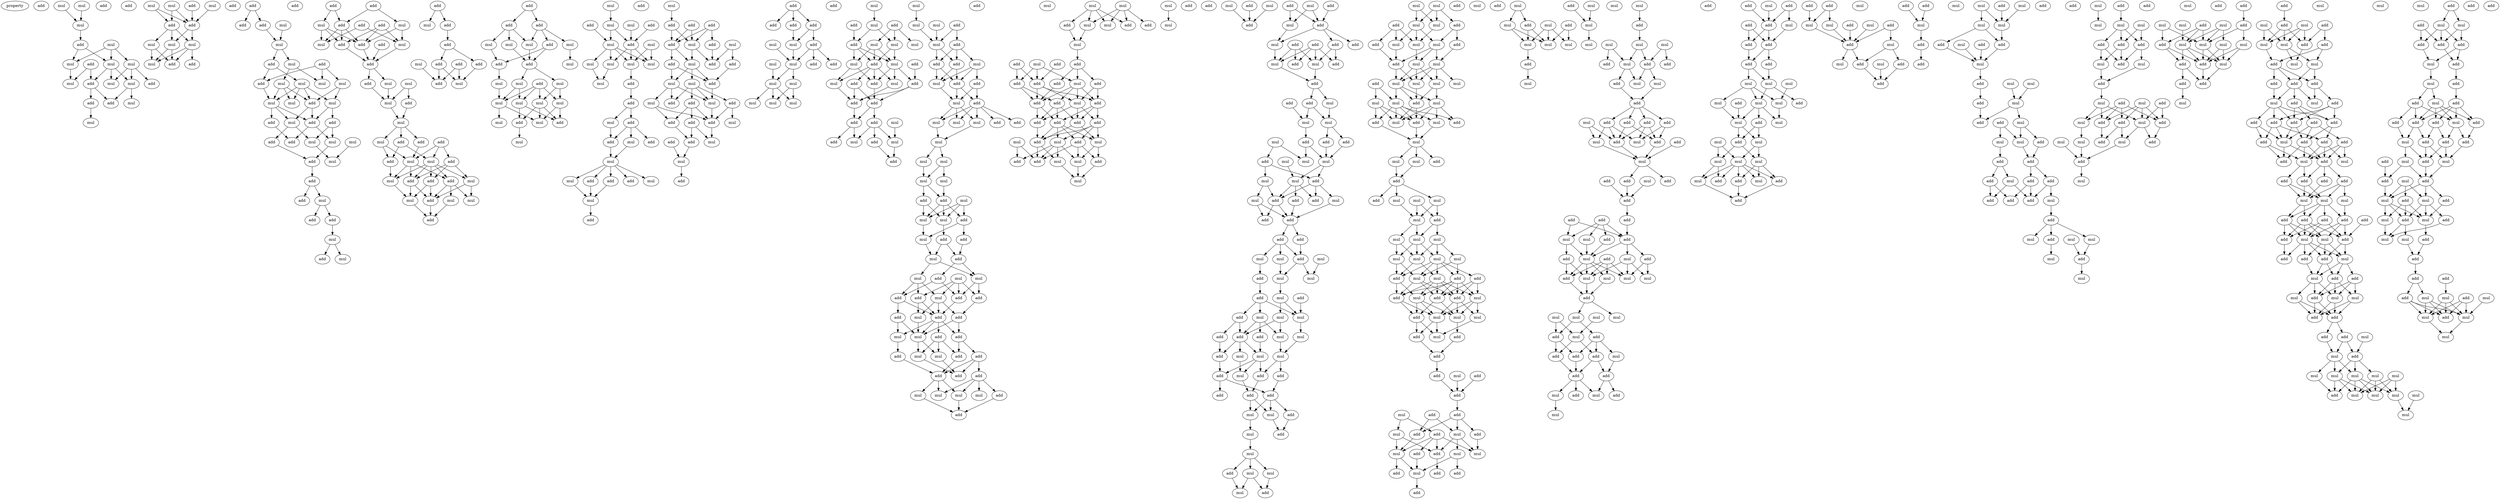 digraph {
    node [fontcolor=black]
    property [mul=2,lf=1.8]
    0 [ label = add ];
    1 [ label = mul ];
    2 [ label = add ];
    3 [ label = add ];
    4 [ label = mul ];
    5 [ label = mul ];
    6 [ label = mul ];
    7 [ label = add ];
    8 [ label = mul ];
    9 [ label = add ];
    10 [ label = mul ];
    11 [ label = mul ];
    12 [ label = mul ];
    13 [ label = mul ];
    14 [ label = add ];
    15 [ label = add ];
    16 [ label = mul ];
    17 [ label = add ];
    18 [ label = mul ];
    19 [ label = add ];
    20 [ label = mul ];
    21 [ label = add ];
    22 [ label = add ];
    23 [ label = mul ];
    24 [ label = mul ];
    25 [ label = mul ];
    26 [ label = add ];
    27 [ label = add ];
    28 [ label = mul ];
    29 [ label = mul ];
    30 [ label = mul ];
    31 [ label = mul ];
    32 [ label = add ];
    33 [ label = add ];
    34 [ label = add ];
    35 [ label = add ];
    36 [ label = add ];
    37 [ label = mul ];
    38 [ label = mul ];
    39 [ label = mul ];
    40 [ label = add ];
    41 [ label = add ];
    42 [ label = mul ];
    43 [ label = mul ];
    44 [ label = mul ];
    45 [ label = mul ];
    46 [ label = add ];
    47 [ label = mul ];
    48 [ label = mul ];
    49 [ label = mul ];
    50 [ label = add ];
    51 [ label = add ];
    52 [ label = add ];
    53 [ label = add ];
    54 [ label = mul ];
    55 [ label = add ];
    56 [ label = mul ];
    57 [ label = mul ];
    58 [ label = add ];
    59 [ label = mul ];
    60 [ label = mul ];
    61 [ label = add ];
    62 [ label = add ];
    63 [ label = add ];
    64 [ label = mul ];
    65 [ label = add ];
    66 [ label = add ];
    67 [ label = mul ];
    68 [ label = add ];
    69 [ label = mul ];
    70 [ label = add ];
    71 [ label = add ];
    72 [ label = add ];
    73 [ label = add ];
    74 [ label = mul ];
    75 [ label = mul ];
    76 [ label = add ];
    77 [ label = add ];
    78 [ label = mul ];
    79 [ label = add ];
    80 [ label = add ];
    81 [ label = add ];
    82 [ label = mul ];
    83 [ label = add ];
    84 [ label = add ];
    85 [ label = mul ];
    86 [ label = mul ];
    87 [ label = mul ];
    88 [ label = add ];
    89 [ label = mul ];
    90 [ label = add ];
    91 [ label = mul ];
    92 [ label = add ];
    93 [ label = add ];
    94 [ label = add ];
    95 [ label = mul ];
    96 [ label = add ];
    97 [ label = mul ];
    98 [ label = add ];
    99 [ label = mul ];
    100 [ label = mul ];
    101 [ label = add ];
    102 [ label = add ];
    103 [ label = mul ];
    104 [ label = add ];
    105 [ label = mul ];
    106 [ label = mul ];
    107 [ label = add ];
    108 [ label = add ];
    109 [ label = mul ];
    110 [ label = add ];
    111 [ label = add ];
    112 [ label = add ];
    113 [ label = add ];
    114 [ label = add ];
    115 [ label = mul ];
    116 [ label = add ];
    117 [ label = mul ];
    118 [ label = add ];
    119 [ label = add ];
    120 [ label = add ];
    121 [ label = add ];
    122 [ label = mul ];
    123 [ label = mul ];
    124 [ label = mul ];
    125 [ label = mul ];
    126 [ label = mul ];
    127 [ label = add ];
    128 [ label = add ];
    129 [ label = mul ];
    130 [ label = mul ];
    131 [ label = add ];
    132 [ label = mul ];
    133 [ label = mul ];
    134 [ label = mul ];
    135 [ label = mul ];
    136 [ label = mul ];
    137 [ label = mul ];
    138 [ label = mul ];
    139 [ label = add ];
    140 [ label = add ];
    141 [ label = mul ];
    142 [ label = mul ];
    143 [ label = mul ];
    144 [ label = add ];
    145 [ label = add ];
    146 [ label = mul ];
    147 [ label = mul ];
    148 [ label = add ];
    149 [ label = mul ];
    150 [ label = mul ];
    151 [ label = mul ];
    152 [ label = mul ];
    153 [ label = mul ];
    154 [ label = add ];
    155 [ label = mul ];
    156 [ label = add ];
    157 [ label = add ];
    158 [ label = mul ];
    159 [ label = mul ];
    160 [ label = add ];
    161 [ label = add ];
    162 [ label = add ];
    163 [ label = mul ];
    164 [ label = mul ];
    165 [ label = add ];
    166 [ label = add ];
    167 [ label = mul ];
    168 [ label = add ];
    169 [ label = mul ];
    170 [ label = add ];
    171 [ label = mul ];
    172 [ label = add ];
    173 [ label = add ];
    174 [ label = add ];
    175 [ label = add ];
    176 [ label = add ];
    177 [ label = mul ];
    178 [ label = mul ];
    179 [ label = add ];
    180 [ label = add ];
    181 [ label = mul ];
    182 [ label = add ];
    183 [ label = mul ];
    184 [ label = mul ];
    185 [ label = add ];
    186 [ label = add ];
    187 [ label = mul ];
    188 [ label = add ];
    189 [ label = mul ];
    190 [ label = add ];
    191 [ label = add ];
    192 [ label = add ];
    193 [ label = add ];
    194 [ label = mul ];
    195 [ label = add ];
    196 [ label = mul ];
    197 [ label = add ];
    198 [ label = mul ];
    199 [ label = add ];
    200 [ label = add ];
    201 [ label = add ];
    202 [ label = add ];
    203 [ label = add ];
    204 [ label = mul ];
    205 [ label = mul ];
    206 [ label = add ];
    207 [ label = mul ];
    208 [ label = add ];
    209 [ label = add ];
    210 [ label = mul ];
    211 [ label = mul ];
    212 [ label = mul ];
    213 [ label = mul ];
    214 [ label = mul ];
    215 [ label = add ];
    216 [ label = mul ];
    217 [ label = mul ];
    218 [ label = add ];
    219 [ label = add ];
    220 [ label = mul ];
    221 [ label = mul ];
    222 [ label = mul ];
    223 [ label = mul ];
    224 [ label = add ];
    225 [ label = mul ];
    226 [ label = mul ];
    227 [ label = add ];
    228 [ label = add ];
    229 [ label = add ];
    230 [ label = add ];
    231 [ label = add ];
    232 [ label = mul ];
    233 [ label = mul ];
    234 [ label = add ];
    235 [ label = add ];
    236 [ label = add ];
    237 [ label = mul ];
    238 [ label = add ];
    239 [ label = mul ];
    240 [ label = mul ];
    241 [ label = add ];
    242 [ label = add ];
    243 [ label = add ];
    244 [ label = mul ];
    245 [ label = mul ];
    246 [ label = add ];
    247 [ label = mul ];
    248 [ label = mul ];
    249 [ label = add ];
    250 [ label = add ];
    251 [ label = add ];
    252 [ label = mul ];
    253 [ label = mul ];
    254 [ label = add ];
    255 [ label = add ];
    256 [ label = add ];
    257 [ label = mul ];
    258 [ label = mul ];
    259 [ label = add ];
    260 [ label = mul ];
    261 [ label = mul ];
    262 [ label = add ];
    263 [ label = mul ];
    264 [ label = mul ];
    265 [ label = mul ];
    266 [ label = mul ];
    267 [ label = mul ];
    268 [ label = mul ];
    269 [ label = add ];
    270 [ label = add ];
    271 [ label = add ];
    272 [ label = mul ];
    273 [ label = mul ];
    274 [ label = add ];
    275 [ label = add ];
    276 [ label = add ];
    277 [ label = mul ];
    278 [ label = mul ];
    279 [ label = mul ];
    280 [ label = add ];
    281 [ label = mul ];
    282 [ label = mul ];
    283 [ label = mul ];
    284 [ label = add ];
    285 [ label = add ];
    286 [ label = add ];
    287 [ label = add ];
    288 [ label = add ];
    289 [ label = mul ];
    290 [ label = add ];
    291 [ label = add ];
    292 [ label = mul ];
    293 [ label = add ];
    294 [ label = mul ];
    295 [ label = add ];
    296 [ label = mul ];
    297 [ label = add ];
    298 [ label = add ];
    299 [ label = mul ];
    300 [ label = mul ];
    301 [ label = add ];
    302 [ label = add ];
    303 [ label = add ];
    304 [ label = add ];
    305 [ label = add ];
    306 [ label = mul ];
    307 [ label = mul ];
    308 [ label = mul ];
    309 [ label = mul ];
    310 [ label = add ];
    311 [ label = add ];
    312 [ label = mul ];
    313 [ label = mul ];
    314 [ label = add ];
    315 [ label = add ];
    316 [ label = add ];
    317 [ label = mul ];
    318 [ label = mul ];
    319 [ label = mul ];
    320 [ label = mul ];
    321 [ label = add ];
    322 [ label = add ];
    323 [ label = add ];
    324 [ label = add ];
    325 [ label = add ];
    326 [ label = mul ];
    327 [ label = add ];
    328 [ label = add ];
    329 [ label = mul ];
    330 [ label = add ];
    331 [ label = add ];
    332 [ label = add ];
    333 [ label = add ];
    334 [ label = add ];
    335 [ label = add ];
    336 [ label = add ];
    337 [ label = mul ];
    338 [ label = mul ];
    339 [ label = add ];
    340 [ label = mul ];
    341 [ label = add ];
    342 [ label = add ];
    343 [ label = add ];
    344 [ label = mul ];
    345 [ label = mul ];
    346 [ label = add ];
    347 [ label = mul ];
    348 [ label = mul ];
    349 [ label = mul ];
    350 [ label = add ];
    351 [ label = add ];
    352 [ label = mul ];
    353 [ label = add ];
    354 [ label = mul ];
    355 [ label = add ];
    356 [ label = mul ];
    357 [ label = add ];
    358 [ label = add ];
    359 [ label = mul ];
    360 [ label = add ];
    361 [ label = add ];
    362 [ label = add ];
    363 [ label = mul ];
    364 [ label = add ];
    365 [ label = add ];
    366 [ label = add ];
    367 [ label = mul ];
    368 [ label = mul ];
    369 [ label = add ];
    370 [ label = add ];
    371 [ label = add ];
    372 [ label = add ];
    373 [ label = mul ];
    374 [ label = mul ];
    375 [ label = mul ];
    376 [ label = add ];
    377 [ label = add ];
    378 [ label = mul ];
    379 [ label = add ];
    380 [ label = mul ];
    381 [ label = add ];
    382 [ label = mul ];
    383 [ label = mul ];
    384 [ label = mul ];
    385 [ label = add ];
    386 [ label = mul ];
    387 [ label = mul ];
    388 [ label = mul ];
    389 [ label = add ];
    390 [ label = add ];
    391 [ label = add ];
    392 [ label = add ];
    393 [ label = add ];
    394 [ label = add ];
    395 [ label = add ];
    396 [ label = add ];
    397 [ label = mul ];
    398 [ label = mul ];
    399 [ label = mul ];
    400 [ label = mul ];
    401 [ label = mul ];
    402 [ label = add ];
    403 [ label = add ];
    404 [ label = mul ];
    405 [ label = add ];
    406 [ label = mul ];
    407 [ label = mul ];
    408 [ label = add ];
    409 [ label = mul ];
    410 [ label = mul ];
    411 [ label = mul ];
    412 [ label = add ];
    413 [ label = add ];
    414 [ label = add ];
    415 [ label = mul ];
    416 [ label = add ];
    417 [ label = mul ];
    418 [ label = mul ];
    419 [ label = mul ];
    420 [ label = add ];
    421 [ label = add ];
    422 [ label = add ];
    423 [ label = add ];
    424 [ label = add ];
    425 [ label = add ];
    426 [ label = add ];
    427 [ label = mul ];
    428 [ label = mul ];
    429 [ label = mul ];
    430 [ label = add ];
    431 [ label = mul ];
    432 [ label = add ];
    433 [ label = mul ];
    434 [ label = mul ];
    435 [ label = add ];
    436 [ label = mul ];
    437 [ label = mul ];
    438 [ label = mul ];
    439 [ label = add ];
    440 [ label = add ];
    441 [ label = mul ];
    442 [ label = mul ];
    443 [ label = add ];
    444 [ label = mul ];
    445 [ label = mul ];
    446 [ label = mul ];
    447 [ label = add ];
    448 [ label = add ];
    449 [ label = mul ];
    450 [ label = mul ];
    451 [ label = mul ];
    452 [ label = add ];
    453 [ label = mul ];
    454 [ label = mul ];
    455 [ label = mul ];
    456 [ label = mul ];
    457 [ label = add ];
    458 [ label = mul ];
    459 [ label = mul ];
    460 [ label = add ];
    461 [ label = add ];
    462 [ label = mul ];
    463 [ label = add ];
    464 [ label = mul ];
    465 [ label = mul ];
    466 [ label = add ];
    467 [ label = mul ];
    468 [ label = add ];
    469 [ label = mul ];
    470 [ label = add ];
    471 [ label = mul ];
    472 [ label = add ];
    473 [ label = mul ];
    474 [ label = mul ];
    475 [ label = mul ];
    476 [ label = mul ];
    477 [ label = add ];
    478 [ label = mul ];
    479 [ label = mul ];
    480 [ label = mul ];
    481 [ label = mul ];
    482 [ label = mul ];
    483 [ label = mul ];
    484 [ label = mul ];
    485 [ label = add ];
    486 [ label = add ];
    487 [ label = add ];
    488 [ label = mul ];
    489 [ label = mul ];
    490 [ label = add ];
    491 [ label = mul ];
    492 [ label = add ];
    493 [ label = mul ];
    494 [ label = add ];
    495 [ label = add ];
    496 [ label = mul ];
    497 [ label = mul ];
    498 [ label = mul ];
    499 [ label = add ];
    500 [ label = add ];
    501 [ label = mul ];
    502 [ label = add ];
    503 [ label = add ];
    504 [ label = mul ];
    505 [ label = add ];
    506 [ label = add ];
    507 [ label = add ];
    508 [ label = add ];
    509 [ label = add ];
    510 [ label = mul ];
    511 [ label = add ];
    512 [ label = add ];
    513 [ label = mul ];
    514 [ label = mul ];
    515 [ label = add ];
    516 [ label = add ];
    517 [ label = add ];
    518 [ label = mul ];
    519 [ label = mul ];
    520 [ label = mul ];
    521 [ label = add ];
    522 [ label = mul ];
    523 [ label = add ];
    524 [ label = add ];
    525 [ label = add ];
    526 [ label = mul ];
    527 [ label = add ];
    528 [ label = mul ];
    529 [ label = add ];
    530 [ label = mul ];
    531 [ label = mul ];
    532 [ label = mul ];
    533 [ label = mul ];
    534 [ label = add ];
    535 [ label = add ];
    536 [ label = mul ];
    537 [ label = mul ];
    538 [ label = mul ];
    539 [ label = mul ];
    540 [ label = mul ];
    541 [ label = add ];
    542 [ label = mul ];
    543 [ label = mul ];
    544 [ label = mul ];
    545 [ label = mul ];
    546 [ label = add ];
    547 [ label = add ];
    548 [ label = add ];
    549 [ label = mul ];
    550 [ label = add ];
    551 [ label = mul ];
    552 [ label = add ];
    553 [ label = mul ];
    554 [ label = add ];
    555 [ label = mul ];
    556 [ label = add ];
    557 [ label = add ];
    558 [ label = add ];
    559 [ label = add ];
    560 [ label = add ];
    561 [ label = mul ];
    562 [ label = add ];
    563 [ label = mul ];
    564 [ label = add ];
    565 [ label = mul ];
    566 [ label = add ];
    567 [ label = add ];
    568 [ label = mul ];
    569 [ label = add ];
    570 [ label = add ];
    571 [ label = add ];
    572 [ label = add ];
    573 [ label = add ];
    574 [ label = mul ];
    575 [ label = mul ];
    576 [ label = add ];
    577 [ label = add ];
    578 [ label = add ];
    579 [ label = mul ];
    580 [ label = add ];
    581 [ label = mul ];
    582 [ label = add ];
    583 [ label = mul ];
    584 [ label = add ];
    585 [ label = mul ];
    586 [ label = mul ];
    587 [ label = mul ];
    588 [ label = add ];
    589 [ label = mul ];
    590 [ label = mul ];
    591 [ label = mul ];
    592 [ label = mul ];
    593 [ label = mul ];
    594 [ label = add ];
    595 [ label = add ];
    596 [ label = add ];
    597 [ label = mul ];
    598 [ label = add ];
    599 [ label = add ];
    600 [ label = add ];
    601 [ label = add ];
    602 [ label = mul ];
    603 [ label = add ];
    604 [ label = mul ];
    605 [ label = add ];
    606 [ label = mul ];
    607 [ label = mul ];
    608 [ label = add ];
    609 [ label = add ];
    610 [ label = add ];
    611 [ label = mul ];
    612 [ label = add ];
    613 [ label = add ];
    614 [ label = add ];
    615 [ label = add ];
    616 [ label = add ];
    617 [ label = mul ];
    618 [ label = mul ];
    619 [ label = mul ];
    620 [ label = add ];
    621 [ label = add ];
    622 [ label = mul ];
    623 [ label = mul ];
    624 [ label = mul ];
    625 [ label = add ];
    626 [ label = mul ];
    627 [ label = mul ];
    628 [ label = add ];
    629 [ label = mul ];
    630 [ label = mul ];
    631 [ label = mul ];
    632 [ label = mul ];
    633 [ label = mul ];
    634 [ label = add ];
    635 [ label = mul ];
    636 [ label = add ];
    637 [ label = add ];
    638 [ label = mul ];
    639 [ label = add ];
    640 [ label = add ];
    641 [ label = add ];
    642 [ label = add ];
    643 [ label = add ];
    644 [ label = mul ];
    645 [ label = mul ];
    646 [ label = mul ];
    647 [ label = add ];
    648 [ label = mul ];
    649 [ label = mul ];
    650 [ label = mul ];
    651 [ label = add ];
    652 [ label = mul ];
    653 [ label = add ];
    654 [ label = add ];
    655 [ label = add ];
    656 [ label = add ];
    657 [ label = mul ];
    658 [ label = mul ];
    659 [ label = add ];
    660 [ label = mul ];
    661 [ label = mul ];
    662 [ label = add ];
    663 [ label = add ];
    664 [ label = mul ];
    665 [ label = mul ];
    666 [ label = add ];
    667 [ label = mul ];
    668 [ label = add ];
    669 [ label = add ];
    670 [ label = add ];
    671 [ label = mul ];
    672 [ label = add ];
    673 [ label = mul ];
    674 [ label = mul ];
    675 [ label = add ];
    676 [ label = mul ];
    677 [ label = add ];
    678 [ label = add ];
    679 [ label = mul ];
    680 [ label = add ];
    681 [ label = mul ];
    682 [ label = mul ];
    683 [ label = add ];
    684 [ label = add ];
    685 [ label = add ];
    686 [ label = add ];
    687 [ label = mul ];
    688 [ label = add ];
    689 [ label = add ];
    690 [ label = add ];
    691 [ label = mul ];
    692 [ label = add ];
    693 [ label = add ];
    694 [ label = add ];
    695 [ label = mul ];
    696 [ label = add ];
    697 [ label = mul ];
    698 [ label = mul ];
    699 [ label = add ];
    700 [ label = mul ];
    701 [ label = mul ];
    702 [ label = mul ];
    703 [ label = add ];
    704 [ label = mul ];
    705 [ label = mul ];
    706 [ label = mul ];
    707 [ label = add ];
    708 [ label = add ];
    709 [ label = add ];
    710 [ label = mul ];
    711 [ label = mul ];
    712 [ label = add ];
    713 [ label = add ];
    714 [ label = mul ];
    715 [ label = mul ];
    716 [ label = add ];
    717 [ label = add ];
    718 [ label = add ];
    719 [ label = add ];
    720 [ label = add ];
    721 [ label = mul ];
    722 [ label = mul ];
    723 [ label = mul ];
    724 [ label = add ];
    725 [ label = mul ];
    726 [ label = mul ];
    727 [ label = add ];
    728 [ label = add ];
    729 [ label = add ];
    730 [ label = mul ];
    731 [ label = add ];
    732 [ label = mul ];
    733 [ label = add ];
    734 [ label = mul ];
    735 [ label = add ];
    736 [ label = mul ];
    737 [ label = add ];
    738 [ label = mul ];
    739 [ label = mul ];
    740 [ label = mul ];
    741 [ label = add ];
    742 [ label = mul ];
    743 [ label = mul ];
    744 [ label = add ];
    745 [ label = add ];
    746 [ label = mul ];
    747 [ label = add ];
    748 [ label = add ];
    749 [ label = mul ];
    750 [ label = add ];
    751 [ label = mul ];
    752 [ label = add ];
    753 [ label = add ];
    754 [ label = mul ];
    755 [ label = mul ];
    756 [ label = mul ];
    757 [ label = add ];
    758 [ label = add ];
    759 [ label = mul ];
    760 [ label = mul ];
    761 [ label = mul ];
    762 [ label = add ];
    763 [ label = add ];
    764 [ label = add ];
    765 [ label = add ];
    766 [ label = add ];
    767 [ label = add ];
    768 [ label = mul ];
    769 [ label = mul ];
    770 [ label = add ];
    771 [ label = add ];
    772 [ label = add ];
    773 [ label = add ];
    774 [ label = add ];
    775 [ label = add ];
    776 [ label = add ];
    777 [ label = add ];
    778 [ label = add ];
    779 [ label = mul ];
    780 [ label = mul ];
    781 [ label = add ];
    782 [ label = mul ];
    783 [ label = add ];
    784 [ label = add ];
    785 [ label = add ];
    786 [ label = add ];
    787 [ label = add ];
    788 [ label = mul ];
    789 [ label = mul ];
    790 [ label = mul ];
    791 [ label = add ];
    792 [ label = add ];
    793 [ label = add ];
    794 [ label = add ];
    795 [ label = add ];
    796 [ label = mul ];
    797 [ label = add ];
    798 [ label = add ];
    799 [ label = mul ];
    800 [ label = add ];
    801 [ label = mul ];
    802 [ label = add ];
    803 [ label = add ];
    804 [ label = mul ];
    805 [ label = add ];
    806 [ label = add ];
    807 [ label = add ];
    808 [ label = mul ];
    809 [ label = mul ];
    810 [ label = mul ];
    811 [ label = add ];
    812 [ label = add ];
    813 [ label = mul ];
    814 [ label = mul ];
    815 [ label = mul ];
    816 [ label = add ];
    817 [ label = add ];
    818 [ label = mul ];
    819 [ label = add ];
    820 [ label = mul ];
    821 [ label = mul ];
    822 [ label = mul ];
    823 [ label = mul ];
    824 [ label = mul ];
    825 [ label = mul ];
    826 [ label = mul ];
    827 [ label = add ];
    828 [ label = mul ];
    829 [ label = mul ];
    830 [ label = mul ];
    831 [ label = add ];
    832 [ label = add ];
    833 [ label = mul ];
    834 [ label = mul ];
    835 [ label = add ];
    836 [ label = add ];
    837 [ label = add ];
    838 [ label = mul ];
    839 [ label = add ];
    840 [ label = add ];
    841 [ label = mul ];
    842 [ label = add ];
    843 [ label = add ];
    844 [ label = mul ];
    845 [ label = add ];
    846 [ label = add ];
    847 [ label = add ];
    848 [ label = add ];
    849 [ label = mul ];
    850 [ label = add ];
    851 [ label = mul ];
    852 [ label = add ];
    853 [ label = add ];
    854 [ label = add ];
    855 [ label = mul ];
    856 [ label = add ];
    857 [ label = mul ];
    858 [ label = add ];
    859 [ label = add ];
    860 [ label = mul ];
    861 [ label = mul ];
    862 [ label = add ];
    863 [ label = mul ];
    864 [ label = add ];
    865 [ label = add ];
    866 [ label = mul ];
    867 [ label = add ];
    868 [ label = mul ];
    869 [ label = mul ];
    870 [ label = add ];
    871 [ label = add ];
    872 [ label = mul ];
    873 [ label = add ];
    874 [ label = add ];
    875 [ label = add ];
    876 [ label = add ];
    877 [ label = mul ];
    878 [ label = mul ];
    879 [ label = add ];
    880 [ label = mul ];
    881 [ label = add ];
    882 [ label = mul ];
    883 [ label = mul ];
    884 [ label = add ];
    885 [ label = mul ];
    1 -> 5 [ name = 0 ];
    4 -> 5 [ name = 1 ];
    5 -> 7 [ name = 2 ];
    6 -> 8 [ name = 3 ];
    6 -> 10 [ name = 4 ];
    6 -> 11 [ name = 5 ];
    7 -> 8 [ name = 6 ];
    7 -> 11 [ name = 7 ];
    8 -> 12 [ name = 8 ];
    9 -> 12 [ name = 9 ];
    9 -> 15 [ name = 10 ];
    10 -> 13 [ name = 11 ];
    10 -> 14 [ name = 12 ];
    10 -> 16 [ name = 13 ];
    11 -> 13 [ name = 14 ];
    11 -> 15 [ name = 15 ];
    11 -> 16 [ name = 16 ];
    13 -> 17 [ name = 17 ];
    13 -> 18 [ name = 18 ];
    15 -> 17 [ name = 19 ];
    15 -> 19 [ name = 20 ];
    19 -> 20 [ name = 21 ];
    21 -> 26 [ name = 22 ];
    23 -> 26 [ name = 23 ];
    23 -> 27 [ name = 24 ];
    24 -> 26 [ name = 25 ];
    24 -> 27 [ name = 26 ];
    25 -> 26 [ name = 27 ];
    26 -> 28 [ name = 28 ];
    26 -> 30 [ name = 29 ];
    27 -> 28 [ name = 30 ];
    27 -> 29 [ name = 31 ];
    27 -> 30 [ name = 32 ];
    28 -> 31 [ name = 33 ];
    28 -> 32 [ name = 34 ];
    29 -> 31 [ name = 35 ];
    29 -> 32 [ name = 36 ];
    30 -> 31 [ name = 37 ];
    30 -> 32 [ name = 38 ];
    30 -> 33 [ name = 39 ];
    34 -> 35 [ name = 40 ];
    34 -> 36 [ name = 41 ];
    36 -> 38 [ name = 42 ];
    37 -> 38 [ name = 43 ];
    38 -> 39 [ name = 44 ];
    38 -> 40 [ name = 45 ];
    39 -> 43 [ name = 46 ];
    39 -> 44 [ name = 47 ];
    40 -> 45 [ name = 48 ];
    40 -> 46 [ name = 49 ];
    41 -> 42 [ name = 50 ];
    41 -> 43 [ name = 51 ];
    41 -> 46 [ name = 52 ];
    42 -> 47 [ name = 53 ];
    42 -> 50 [ name = 54 ];
    44 -> 48 [ name = 55 ];
    44 -> 49 [ name = 56 ];
    44 -> 50 [ name = 57 ];
    45 -> 47 [ name = 58 ];
    45 -> 48 [ name = 59 ];
    45 -> 49 [ name = 60 ];
    45 -> 50 [ name = 61 ];
    46 -> 48 [ name = 62 ];
    47 -> 52 [ name = 63 ];
    47 -> 53 [ name = 64 ];
    48 -> 51 [ name = 65 ];
    48 -> 52 [ name = 66 ];
    48 -> 54 [ name = 67 ];
    50 -> 52 [ name = 68 ];
    50 -> 54 [ name = 69 ];
    51 -> 58 [ name = 70 ];
    52 -> 56 [ name = 71 ];
    52 -> 58 [ name = 72 ];
    53 -> 56 [ name = 73 ];
    53 -> 57 [ name = 74 ];
    54 -> 55 [ name = 75 ];
    54 -> 57 [ name = 76 ];
    55 -> 61 [ name = 77 ];
    56 -> 61 [ name = 78 ];
    57 -> 60 [ name = 79 ];
    59 -> 60 [ name = 80 ];
    61 -> 62 [ name = 81 ];
    62 -> 63 [ name = 82 ];
    62 -> 64 [ name = 83 ];
    64 -> 65 [ name = 84 ];
    64 -> 66 [ name = 85 ];
    66 -> 67 [ name = 86 ];
    67 -> 68 [ name = 87 ];
    67 -> 69 [ name = 88 ];
    71 -> 73 [ name = 89 ];
    71 -> 75 [ name = 90 ];
    72 -> 73 [ name = 91 ];
    72 -> 74 [ name = 92 ];
    73 -> 78 [ name = 93 ];
    73 -> 79 [ name = 94 ];
    73 -> 81 [ name = 95 ];
    74 -> 78 [ name = 96 ];
    74 -> 79 [ name = 97 ];
    74 -> 81 [ name = 98 ];
    75 -> 79 [ name = 99 ];
    75 -> 82 [ name = 100 ];
    76 -> 79 [ name = 101 ];
    76 -> 81 [ name = 102 ];
    76 -> 82 [ name = 103 ];
    77 -> 78 [ name = 104 ];
    77 -> 82 [ name = 105 ];
    79 -> 83 [ name = 106 ];
    80 -> 83 [ name = 107 ];
    81 -> 83 [ name = 108 ];
    82 -> 83 [ name = 109 ];
    83 -> 84 [ name = 110 ];
    83 -> 85 [ name = 111 ];
    84 -> 87 [ name = 112 ];
    85 -> 87 [ name = 113 ];
    86 -> 87 [ name = 114 ];
    86 -> 88 [ name = 115 ];
    87 -> 89 [ name = 116 ];
    88 -> 89 [ name = 117 ];
    89 -> 90 [ name = 118 ];
    89 -> 91 [ name = 119 ];
    89 -> 92 [ name = 120 ];
    90 -> 95 [ name = 121 ];
    91 -> 95 [ name = 122 ];
    91 -> 96 [ name = 123 ];
    92 -> 96 [ name = 124 ];
    92 -> 97 [ name = 125 ];
    93 -> 94 [ name = 126 ];
    93 -> 95 [ name = 127 ];
    93 -> 97 [ name = 128 ];
    94 -> 98 [ name = 129 ];
    94 -> 100 [ name = 130 ];
    94 -> 102 [ name = 131 ];
    95 -> 98 [ name = 132 ];
    95 -> 99 [ name = 133 ];
    95 -> 101 [ name = 134 ];
    96 -> 99 [ name = 135 ];
    97 -> 98 [ name = 136 ];
    97 -> 99 [ name = 137 ];
    97 -> 100 [ name = 138 ];
    97 -> 101 [ name = 139 ];
    97 -> 102 [ name = 140 ];
    98 -> 104 [ name = 141 ];
    98 -> 106 [ name = 142 ];
    99 -> 106 [ name = 143 ];
    100 -> 103 [ name = 144 ];
    100 -> 104 [ name = 145 ];
    101 -> 103 [ name = 146 ];
    101 -> 104 [ name = 147 ];
    101 -> 105 [ name = 148 ];
    102 -> 104 [ name = 149 ];
    102 -> 106 [ name = 150 ];
    104 -> 107 [ name = 151 ];
    105 -> 107 [ name = 152 ];
    106 -> 107 [ name = 153 ];
    108 -> 109 [ name = 154 ];
    108 -> 110 [ name = 155 ];
    110 -> 111 [ name = 156 ];
    111 -> 112 [ name = 157 ];
    111 -> 113 [ name = 158 ];
    112 -> 116 [ name = 159 ];
    112 -> 117 [ name = 160 ];
    113 -> 117 [ name = 161 ];
    114 -> 116 [ name = 162 ];
    114 -> 117 [ name = 163 ];
    115 -> 116 [ name = 164 ];
    118 -> 119 [ name = 165 ];
    118 -> 120 [ name = 166 ];
    119 -> 122 [ name = 167 ];
    119 -> 123 [ name = 168 ];
    119 -> 124 [ name = 169 ];
    120 -> 121 [ name = 170 ];
    120 -> 124 [ name = 171 ];
    120 -> 125 [ name = 172 ];
    121 -> 127 [ name = 173 ];
    121 -> 128 [ name = 174 ];
    122 -> 128 [ name = 175 ];
    123 -> 127 [ name = 176 ];
    124 -> 128 [ name = 177 ];
    125 -> 126 [ name = 178 ];
    127 -> 130 [ name = 179 ];
    128 -> 129 [ name = 180 ];
    128 -> 132 [ name = 181 ];
    129 -> 133 [ name = 182 ];
    129 -> 134 [ name = 183 ];
    130 -> 135 [ name = 184 ];
    131 -> 133 [ name = 185 ];
    131 -> 134 [ name = 186 ];
    131 -> 135 [ name = 187 ];
    131 -> 136 [ name = 188 ];
    132 -> 135 [ name = 189 ];
    132 -> 136 [ name = 190 ];
    133 -> 137 [ name = 191 ];
    133 -> 139 [ name = 192 ];
    134 -> 137 [ name = 193 ];
    134 -> 139 [ name = 194 ];
    134 -> 140 [ name = 195 ];
    135 -> 137 [ name = 196 ];
    135 -> 138 [ name = 197 ];
    136 -> 139 [ name = 198 ];
    136 -> 140 [ name = 199 ];
    140 -> 141 [ name = 200 ];
    142 -> 146 [ name = 201 ];
    143 -> 148 [ name = 202 ];
    144 -> 148 [ name = 203 ];
    145 -> 149 [ name = 204 ];
    146 -> 148 [ name = 205 ];
    146 -> 149 [ name = 206 ];
    147 -> 151 [ name = 207 ];
    147 -> 152 [ name = 208 ];
    148 -> 150 [ name = 209 ];
    148 -> 151 [ name = 210 ];
    148 -> 152 [ name = 211 ];
    149 -> 150 [ name = 212 ];
    149 -> 151 [ name = 213 ];
    149 -> 152 [ name = 214 ];
    149 -> 153 [ name = 215 ];
    150 -> 155 [ name = 216 ];
    152 -> 154 [ name = 217 ];
    153 -> 155 [ name = 218 ];
    154 -> 156 [ name = 219 ];
    156 -> 157 [ name = 220 ];
    156 -> 158 [ name = 221 ];
    157 -> 159 [ name = 222 ];
    157 -> 160 [ name = 223 ];
    157 -> 162 [ name = 224 ];
    158 -> 162 [ name = 225 ];
    159 -> 163 [ name = 226 ];
    162 -> 163 [ name = 227 ];
    163 -> 164 [ name = 228 ];
    163 -> 165 [ name = 229 ];
    163 -> 166 [ name = 230 ];
    163 -> 167 [ name = 231 ];
    163 -> 168 [ name = 232 ];
    164 -> 169 [ name = 233 ];
    166 -> 169 [ name = 234 ];
    168 -> 169 [ name = 235 ];
    169 -> 170 [ name = 236 ];
    171 -> 173 [ name = 237 ];
    172 -> 175 [ name = 238 ];
    172 -> 177 [ name = 239 ];
    173 -> 175 [ name = 240 ];
    173 -> 177 [ name = 241 ];
    174 -> 175 [ name = 242 ];
    174 -> 176 [ name = 243 ];
    174 -> 177 [ name = 244 ];
    175 -> 179 [ name = 245 ];
    175 -> 181 [ name = 246 ];
    176 -> 182 [ name = 247 ];
    177 -> 181 [ name = 248 ];
    177 -> 182 [ name = 249 ];
    178 -> 180 [ name = 250 ];
    178 -> 182 [ name = 251 ];
    179 -> 183 [ name = 252 ];
    179 -> 185 [ name = 253 ];
    180 -> 185 [ name = 254 ];
    181 -> 183 [ name = 255 ];
    181 -> 184 [ name = 256 ];
    181 -> 185 [ name = 257 ];
    183 -> 186 [ name = 258 ];
    183 -> 187 [ name = 259 ];
    183 -> 189 [ name = 260 ];
    184 -> 186 [ name = 261 ];
    184 -> 188 [ name = 262 ];
    184 -> 189 [ name = 263 ];
    184 -> 190 [ name = 264 ];
    185 -> 189 [ name = 265 ];
    187 -> 191 [ name = 266 ];
    187 -> 192 [ name = 267 ];
    188 -> 192 [ name = 268 ];
    188 -> 194 [ name = 269 ];
    189 -> 192 [ name = 270 ];
    190 -> 191 [ name = 271 ];
    190 -> 192 [ name = 272 ];
    190 -> 193 [ name = 273 ];
    191 -> 197 [ name = 274 ];
    192 -> 196 [ name = 275 ];
    193 -> 196 [ name = 276 ];
    193 -> 197 [ name = 277 ];
    195 -> 198 [ name = 278 ];
    197 -> 198 [ name = 279 ];
    198 -> 199 [ name = 280 ];
    200 -> 201 [ name = 281 ];
    200 -> 202 [ name = 282 ];
    200 -> 203 [ name = 283 ];
    202 -> 204 [ name = 284 ];
    202 -> 206 [ name = 285 ];
    203 -> 204 [ name = 286 ];
    204 -> 207 [ name = 287 ];
    205 -> 207 [ name = 288 ];
    206 -> 207 [ name = 289 ];
    206 -> 208 [ name = 290 ];
    206 -> 209 [ name = 291 ];
    207 -> 211 [ name = 292 ];
    207 -> 212 [ name = 293 ];
    210 -> 211 [ name = 294 ];
    211 -> 213 [ name = 295 ];
    211 -> 214 [ name = 296 ];
    211 -> 216 [ name = 297 ];
    212 -> 214 [ name = 298 ];
    212 -> 216 [ name = 299 ];
    217 -> 220 [ name = 300 ];
    218 -> 224 [ name = 301 ];
    219 -> 221 [ name = 302 ];
    219 -> 222 [ name = 303 ];
    219 -> 223 [ name = 304 ];
    220 -> 222 [ name = 305 ];
    220 -> 224 [ name = 306 ];
    221 -> 225 [ name = 307 ];
    221 -> 226 [ name = 308 ];
    221 -> 227 [ name = 309 ];
    222 -> 226 [ name = 310 ];
    222 -> 227 [ name = 311 ];
    224 -> 225 [ name = 312 ];
    224 -> 226 [ name = 313 ];
    224 -> 227 [ name = 314 ];
    225 -> 229 [ name = 315 ];
    225 -> 233 [ name = 316 ];
    226 -> 229 [ name = 317 ];
    226 -> 231 [ name = 318 ];
    226 -> 232 [ name = 319 ];
    227 -> 229 [ name = 320 ];
    227 -> 230 [ name = 321 ];
    227 -> 232 [ name = 322 ];
    227 -> 233 [ name = 323 ];
    228 -> 231 [ name = 324 ];
    229 -> 234 [ name = 325 ];
    230 -> 234 [ name = 326 ];
    230 -> 235 [ name = 327 ];
    231 -> 234 [ name = 328 ];
    231 -> 235 [ name = 329 ];
    232 -> 235 [ name = 330 ];
    233 -> 235 [ name = 331 ];
    234 -> 236 [ name = 332 ];
    234 -> 238 [ name = 333 ];
    235 -> 236 [ name = 334 ];
    236 -> 240 [ name = 335 ];
    236 -> 241 [ name = 336 ];
    237 -> 239 [ name = 337 ];
    238 -> 239 [ name = 338 ];
    238 -> 240 [ name = 339 ];
    238 -> 242 [ name = 340 ];
    239 -> 243 [ name = 341 ];
    242 -> 243 [ name = 342 ];
    244 -> 247 [ name = 343 ];
    245 -> 248 [ name = 344 ];
    246 -> 248 [ name = 345 ];
    246 -> 249 [ name = 346 ];
    247 -> 248 [ name = 347 ];
    248 -> 250 [ name = 348 ];
    248 -> 251 [ name = 349 ];
    249 -> 250 [ name = 350 ];
    249 -> 251 [ name = 351 ];
    249 -> 252 [ name = 352 ];
    250 -> 253 [ name = 353 ];
    250 -> 255 [ name = 354 ];
    251 -> 253 [ name = 355 ];
    251 -> 255 [ name = 356 ];
    252 -> 253 [ name = 357 ];
    252 -> 254 [ name = 358 ];
    252 -> 255 [ name = 359 ];
    253 -> 257 [ name = 360 ];
    254 -> 256 [ name = 361 ];
    254 -> 257 [ name = 362 ];
    255 -> 256 [ name = 363 ];
    255 -> 257 [ name = 364 ];
    256 -> 258 [ name = 365 ];
    256 -> 259 [ name = 366 ];
    256 -> 260 [ name = 367 ];
    256 -> 261 [ name = 368 ];
    256 -> 262 [ name = 369 ];
    257 -> 258 [ name = 370 ];
    257 -> 260 [ name = 371 ];
    257 -> 261 [ name = 372 ];
    258 -> 263 [ name = 373 ];
    261 -> 263 [ name = 374 ];
    263 -> 264 [ name = 375 ];
    263 -> 265 [ name = 376 ];
    264 -> 267 [ name = 377 ];
    265 -> 266 [ name = 378 ];
    265 -> 267 [ name = 379 ];
    266 -> 270 [ name = 380 ];
    267 -> 269 [ name = 381 ];
    267 -> 270 [ name = 382 ];
    268 -> 271 [ name = 383 ];
    268 -> 272 [ name = 384 ];
    268 -> 273 [ name = 385 ];
    269 -> 272 [ name = 386 ];
    269 -> 273 [ name = 387 ];
    270 -> 271 [ name = 388 ];
    270 -> 272 [ name = 389 ];
    270 -> 273 [ name = 390 ];
    271 -> 276 [ name = 391 ];
    271 -> 277 [ name = 392 ];
    272 -> 277 [ name = 393 ];
    273 -> 275 [ name = 394 ];
    275 -> 279 [ name = 395 ];
    275 -> 280 [ name = 396 ];
    276 -> 280 [ name = 397 ];
    277 -> 279 [ name = 398 ];
    279 -> 281 [ name = 399 ];
    279 -> 283 [ name = 400 ];
    280 -> 283 [ name = 401 ];
    280 -> 284 [ name = 402 ];
    281 -> 285 [ name = 403 ];
    281 -> 288 [ name = 404 ];
    281 -> 289 [ name = 405 ];
    282 -> 286 [ name = 406 ];
    282 -> 287 [ name = 407 ];
    282 -> 288 [ name = 408 ];
    282 -> 289 [ name = 409 ];
    283 -> 286 [ name = 410 ];
    283 -> 287 [ name = 411 ];
    284 -> 285 [ name = 412 ];
    284 -> 286 [ name = 413 ];
    285 -> 290 [ name = 414 ];
    285 -> 293 [ name = 415 ];
    286 -> 293 [ name = 416 ];
    287 -> 291 [ name = 417 ];
    288 -> 292 [ name = 418 ];
    288 -> 293 [ name = 419 ];
    289 -> 291 [ name = 420 ];
    289 -> 292 [ name = 421 ];
    289 -> 293 [ name = 422 ];
    290 -> 294 [ name = 423 ];
    290 -> 296 [ name = 424 ];
    291 -> 295 [ name = 425 ];
    291 -> 296 [ name = 426 ];
    292 -> 296 [ name = 427 ];
    293 -> 294 [ name = 428 ];
    293 -> 295 [ name = 429 ];
    293 -> 296 [ name = 430 ];
    293 -> 297 [ name = 431 ];
    294 -> 302 [ name = 432 ];
    295 -> 298 [ name = 433 ];
    295 -> 301 [ name = 434 ];
    296 -> 299 [ name = 435 ];
    296 -> 300 [ name = 436 ];
    297 -> 298 [ name = 437 ];
    297 -> 299 [ name = 438 ];
    297 -> 300 [ name = 439 ];
    298 -> 303 [ name = 440 ];
    299 -> 305 [ name = 441 ];
    300 -> 305 [ name = 442 ];
    301 -> 303 [ name = 443 ];
    301 -> 304 [ name = 444 ];
    301 -> 305 [ name = 445 ];
    302 -> 303 [ name = 446 ];
    303 -> 306 [ name = 447 ];
    303 -> 307 [ name = 448 ];
    303 -> 308 [ name = 449 ];
    304 -> 306 [ name = 450 ];
    304 -> 308 [ name = 451 ];
    304 -> 309 [ name = 452 ];
    304 -> 310 [ name = 453 ];
    307 -> 311 [ name = 454 ];
    308 -> 311 [ name = 455 ];
    310 -> 311 [ name = 456 ];
    312 -> 314 [ name = 457 ];
    312 -> 316 [ name = 458 ];
    312 -> 317 [ name = 459 ];
    312 -> 318 [ name = 460 ];
    313 -> 315 [ name = 461 ];
    313 -> 316 [ name = 462 ];
    313 -> 317 [ name = 463 ];
    313 -> 318 [ name = 464 ];
    314 -> 319 [ name = 465 ];
    317 -> 319 [ name = 466 ];
    319 -> 323 [ name = 467 ];
    320 -> 325 [ name = 468 ];
    320 -> 326 [ name = 469 ];
    320 -> 327 [ name = 470 ];
    321 -> 325 [ name = 471 ];
    321 -> 327 [ name = 472 ];
    322 -> 325 [ name = 473 ];
    323 -> 324 [ name = 474 ];
    323 -> 326 [ name = 475 ];
    323 -> 328 [ name = 476 ];
    324 -> 329 [ name = 477 ];
    324 -> 332 [ name = 478 ];
    325 -> 329 [ name = 479 ];
    325 -> 330 [ name = 480 ];
    325 -> 332 [ name = 481 ];
    326 -> 329 [ name = 482 ];
    326 -> 330 [ name = 483 ];
    326 -> 331 [ name = 484 ];
    326 -> 332 [ name = 485 ];
    327 -> 330 [ name = 486 ];
    327 -> 331 [ name = 487 ];
    328 -> 330 [ name = 488 ];
    329 -> 334 [ name = 489 ];
    329 -> 335 [ name = 490 ];
    329 -> 336 [ name = 491 ];
    330 -> 333 [ name = 492 ];
    330 -> 336 [ name = 493 ];
    331 -> 333 [ name = 494 ];
    331 -> 335 [ name = 495 ];
    331 -> 336 [ name = 496 ];
    332 -> 333 [ name = 497 ];
    332 -> 334 [ name = 498 ];
    332 -> 335 [ name = 499 ];
    333 -> 338 [ name = 500 ];
    333 -> 339 [ name = 501 ];
    333 -> 340 [ name = 502 ];
    333 -> 341 [ name = 503 ];
    334 -> 338 [ name = 504 ];
    334 -> 339 [ name = 505 ];
    334 -> 340 [ name = 506 ];
    334 -> 341 [ name = 507 ];
    335 -> 338 [ name = 508 ];
    335 -> 339 [ name = 509 ];
    336 -> 339 [ name = 510 ];
    337 -> 343 [ name = 511 ];
    337 -> 346 [ name = 512 ];
    338 -> 342 [ name = 513 ];
    338 -> 345 [ name = 514 ];
    339 -> 344 [ name = 515 ];
    339 -> 346 [ name = 516 ];
    340 -> 343 [ name = 517 ];
    340 -> 344 [ name = 518 ];
    340 -> 345 [ name = 519 ];
    340 -> 346 [ name = 520 ];
    341 -> 342 [ name = 521 ];
    341 -> 345 [ name = 522 ];
    341 -> 346 [ name = 523 ];
    342 -> 347 [ name = 524 ];
    344 -> 347 [ name = 525 ];
    345 -> 347 [ name = 526 ];
    348 -> 349 [ name = 527 ];
    352 -> 355 [ name = 528 ];
    353 -> 355 [ name = 529 ];
    354 -> 355 [ name = 530 ];
    356 -> 359 [ name = 531 ];
    356 -> 360 [ name = 532 ];
    357 -> 360 [ name = 533 ];
    358 -> 359 [ name = 534 ];
    358 -> 360 [ name = 535 ];
    359 -> 363 [ name = 536 ];
    360 -> 361 [ name = 537 ];
    360 -> 363 [ name = 538 ];
    360 -> 365 [ name = 539 ];
    362 -> 367 [ name = 540 ];
    362 -> 368 [ name = 541 ];
    362 -> 369 [ name = 542 ];
    363 -> 368 [ name = 543 ];
    364 -> 366 [ name = 544 ];
    364 -> 367 [ name = 545 ];
    364 -> 368 [ name = 546 ];
    364 -> 369 [ name = 547 ];
    365 -> 366 [ name = 548 ];
    365 -> 367 [ name = 549 ];
    367 -> 370 [ name = 550 ];
    368 -> 370 [ name = 551 ];
    370 -> 372 [ name = 552 ];
    370 -> 373 [ name = 553 ];
    371 -> 374 [ name = 554 ];
    372 -> 374 [ name = 555 ];
    372 -> 375 [ name = 556 ];
    373 -> 375 [ name = 557 ];
    374 -> 379 [ name = 558 ];
    375 -> 376 [ name = 559 ];
    375 -> 377 [ name = 560 ];
    376 -> 380 [ name = 561 ];
    377 -> 380 [ name = 562 ];
    378 -> 381 [ name = 563 ];
    378 -> 382 [ name = 564 ];
    379 -> 380 [ name = 565 ];
    379 -> 382 [ name = 566 ];
    380 -> 385 [ name = 567 ];
    380 -> 386 [ name = 568 ];
    381 -> 384 [ name = 569 ];
    381 -> 385 [ name = 570 ];
    383 -> 386 [ name = 571 ];
    384 -> 387 [ name = 572 ];
    384 -> 389 [ name = 573 ];
    385 -> 388 [ name = 574 ];
    385 -> 389 [ name = 575 ];
    385 -> 391 [ name = 576 ];
    386 -> 389 [ name = 577 ];
    386 -> 390 [ name = 578 ];
    386 -> 391 [ name = 579 ];
    387 -> 392 [ name = 580 ];
    387 -> 393 [ name = 581 ];
    388 -> 393 [ name = 582 ];
    389 -> 392 [ name = 583 ];
    389 -> 393 [ name = 584 ];
    390 -> 393 [ name = 585 ];
    393 -> 394 [ name = 586 ];
    393 -> 395 [ name = 587 ];
    394 -> 396 [ name = 588 ];
    394 -> 398 [ name = 589 ];
    394 -> 399 [ name = 590 ];
    395 -> 396 [ name = 591 ];
    396 -> 400 [ name = 592 ];
    396 -> 401 [ name = 593 ];
    397 -> 401 [ name = 594 ];
    398 -> 400 [ name = 595 ];
    399 -> 402 [ name = 596 ];
    400 -> 404 [ name = 597 ];
    402 -> 403 [ name = 598 ];
    403 -> 406 [ name = 599 ];
    403 -> 408 [ name = 600 ];
    403 -> 409 [ name = 601 ];
    404 -> 407 [ name = 602 ];
    404 -> 409 [ name = 603 ];
    405 -> 409 [ name = 604 ];
    406 -> 411 [ name = 605 ];
    406 -> 412 [ name = 606 ];
    406 -> 413 [ name = 607 ];
    407 -> 411 [ name = 608 ];
    407 -> 413 [ name = 609 ];
    408 -> 413 [ name = 610 ];
    408 -> 414 [ name = 611 ];
    409 -> 410 [ name = 612 ];
    410 -> 415 [ name = 613 ];
    411 -> 415 [ name = 614 ];
    412 -> 418 [ name = 615 ];
    413 -> 416 [ name = 616 ];
    413 -> 417 [ name = 617 ];
    413 -> 418 [ name = 618 ];
    414 -> 416 [ name = 619 ];
    415 -> 420 [ name = 620 ];
    415 -> 421 [ name = 621 ];
    416 -> 422 [ name = 622 ];
    417 -> 419 [ name = 623 ];
    418 -> 419 [ name = 624 ];
    418 -> 420 [ name = 625 ];
    418 -> 422 [ name = 626 ];
    419 -> 424 [ name = 627 ];
    420 -> 424 [ name = 628 ];
    421 -> 425 [ name = 629 ];
    422 -> 423 [ name = 630 ];
    422 -> 425 [ name = 631 ];
    424 -> 427 [ name = 632 ];
    424 -> 428 [ name = 633 ];
    425 -> 426 [ name = 634 ];
    425 -> 427 [ name = 635 ];
    425 -> 428 [ name = 636 ];
    426 -> 430 [ name = 637 ];
    427 -> 430 [ name = 638 ];
    428 -> 429 [ name = 639 ];
    429 -> 431 [ name = 640 ];
    431 -> 432 [ name = 641 ];
    431 -> 433 [ name = 642 ];
    431 -> 434 [ name = 643 ];
    432 -> 436 [ name = 644 ];
    433 -> 435 [ name = 645 ];
    434 -> 435 [ name = 646 ];
    434 -> 436 [ name = 647 ];
    437 -> 439 [ name = 648 ];
    437 -> 441 [ name = 649 ];
    437 -> 442 [ name = 650 ];
    438 -> 441 [ name = 651 ];
    438 -> 442 [ name = 652 ];
    439 -> 446 [ name = 653 ];
    439 -> 447 [ name = 654 ];
    440 -> 443 [ name = 655 ];
    440 -> 444 [ name = 656 ];
    440 -> 445 [ name = 657 ];
    441 -> 444 [ name = 658 ];
    441 -> 445 [ name = 659 ];
    441 -> 446 [ name = 660 ];
    442 -> 444 [ name = 661 ];
    443 -> 448 [ name = 662 ];
    444 -> 450 [ name = 663 ];
    445 -> 448 [ name = 664 ];
    446 -> 448 [ name = 665 ];
    446 -> 449 [ name = 666 ];
    446 -> 450 [ name = 667 ];
    447 -> 449 [ name = 668 ];
    448 -> 451 [ name = 669 ];
    448 -> 453 [ name = 670 ];
    449 -> 451 [ name = 671 ];
    449 -> 453 [ name = 672 ];
    449 -> 454 [ name = 673 ];
    449 -> 455 [ name = 674 ];
    450 -> 451 [ name = 675 ];
    450 -> 453 [ name = 676 ];
    450 -> 455 [ name = 677 ];
    451 -> 457 [ name = 678 ];
    452 -> 458 [ name = 679 ];
    452 -> 459 [ name = 680 ];
    453 -> 456 [ name = 681 ];
    453 -> 457 [ name = 682 ];
    453 -> 459 [ name = 683 ];
    455 -> 456 [ name = 684 ];
    455 -> 457 [ name = 685 ];
    456 -> 460 [ name = 686 ];
    456 -> 461 [ name = 687 ];
    456 -> 462 [ name = 688 ];
    456 -> 464 [ name = 689 ];
    457 -> 461 [ name = 690 ];
    457 -> 464 [ name = 691 ];
    458 -> 461 [ name = 692 ];
    458 -> 463 [ name = 693 ];
    458 -> 464 [ name = 694 ];
    459 -> 460 [ name = 695 ];
    459 -> 461 [ name = 696 ];
    459 -> 462 [ name = 697 ];
    459 -> 463 [ name = 698 ];
    459 -> 464 [ name = 699 ];
    461 -> 465 [ name = 700 ];
    462 -> 465 [ name = 701 ];
    463 -> 465 [ name = 702 ];
    465 -> 467 [ name = 703 ];
    465 -> 468 [ name = 704 ];
    465 -> 469 [ name = 705 ];
    467 -> 470 [ name = 706 ];
    469 -> 470 [ name = 707 ];
    470 -> 471 [ name = 708 ];
    470 -> 472 [ name = 709 ];
    470 -> 474 [ name = 710 ];
    471 -> 476 [ name = 711 ];
    474 -> 476 [ name = 712 ];
    474 -> 477 [ name = 713 ];
    475 -> 476 [ name = 714 ];
    475 -> 477 [ name = 715 ];
    476 -> 478 [ name = 716 ];
    476 -> 480 [ name = 717 ];
    477 -> 478 [ name = 718 ];
    477 -> 479 [ name = 719 ];
    478 -> 481 [ name = 720 ];
    478 -> 483 [ name = 721 ];
    478 -> 484 [ name = 722 ];
    479 -> 481 [ name = 723 ];
    479 -> 482 [ name = 724 ];
    479 -> 483 [ name = 725 ];
    480 -> 481 [ name = 726 ];
    480 -> 484 [ name = 727 ];
    481 -> 487 [ name = 728 ];
    481 -> 488 [ name = 729 ];
    482 -> 486 [ name = 730 ];
    482 -> 489 [ name = 731 ];
    483 -> 485 [ name = 732 ];
    483 -> 486 [ name = 733 ];
    483 -> 487 [ name = 734 ];
    483 -> 488 [ name = 735 ];
    483 -> 489 [ name = 736 ];
    484 -> 487 [ name = 737 ];
    484 -> 489 [ name = 738 ];
    485 -> 490 [ name = 739 ];
    485 -> 492 [ name = 740 ];
    485 -> 493 [ name = 741 ];
    486 -> 490 [ name = 742 ];
    486 -> 491 [ name = 743 ];
    486 -> 492 [ name = 744 ];
    486 -> 493 [ name = 745 ];
    486 -> 494 [ name = 746 ];
    487 -> 491 [ name = 747 ];
    487 -> 494 [ name = 748 ];
    488 -> 490 [ name = 749 ];
    488 -> 491 [ name = 750 ];
    488 -> 492 [ name = 751 ];
    488 -> 493 [ name = 752 ];
    488 -> 494 [ name = 753 ];
    489 -> 490 [ name = 754 ];
    489 -> 492 [ name = 755 ];
    489 -> 494 [ name = 756 ];
    490 -> 496 [ name = 757 ];
    490 -> 497 [ name = 758 ];
    490 -> 498 [ name = 759 ];
    491 -> 495 [ name = 760 ];
    491 -> 496 [ name = 761 ];
    491 -> 497 [ name = 762 ];
    492 -> 495 [ name = 763 ];
    492 -> 497 [ name = 764 ];
    493 -> 496 [ name = 765 ];
    493 -> 497 [ name = 766 ];
    493 -> 498 [ name = 767 ];
    494 -> 495 [ name = 768 ];
    494 -> 496 [ name = 769 ];
    495 -> 500 [ name = 770 ];
    495 -> 501 [ name = 771 ];
    496 -> 500 [ name = 772 ];
    496 -> 501 [ name = 773 ];
    497 -> 499 [ name = 774 ];
    498 -> 501 [ name = 775 ];
    499 -> 502 [ name = 776 ];
    500 -> 502 [ name = 777 ];
    502 -> 503 [ name = 778 ];
    503 -> 507 [ name = 779 ];
    504 -> 507 [ name = 780 ];
    505 -> 507 [ name = 781 ];
    507 -> 508 [ name = 782 ];
    508 -> 512 [ name = 783 ];
    508 -> 513 [ name = 784 ];
    508 -> 515 [ name = 785 ];
    509 -> 512 [ name = 786 ];
    509 -> 513 [ name = 787 ];
    510 -> 511 [ name = 788 ];
    510 -> 514 [ name = 789 ];
    511 -> 516 [ name = 790 ];
    511 -> 517 [ name = 791 ];
    511 -> 518 [ name = 792 ];
    511 -> 519 [ name = 793 ];
    512 -> 519 [ name = 794 ];
    513 -> 516 [ name = 795 ];
    513 -> 518 [ name = 796 ];
    513 -> 520 [ name = 797 ];
    514 -> 516 [ name = 798 ];
    514 -> 519 [ name = 799 ];
    515 -> 518 [ name = 800 ];
    516 -> 523 [ name = 801 ];
    517 -> 522 [ name = 802 ];
    519 -> 521 [ name = 803 ];
    519 -> 522 [ name = 804 ];
    520 -> 522 [ name = 805 ];
    520 -> 524 [ name = 806 ];
    522 -> 525 [ name = 807 ];
    526 -> 528 [ name = 808 ];
    526 -> 529 [ name = 809 ];
    527 -> 531 [ name = 810 ];
    527 -> 533 [ name = 811 ];
    528 -> 532 [ name = 812 ];
    528 -> 533 [ name = 813 ];
    529 -> 532 [ name = 814 ];
    529 -> 533 [ name = 815 ];
    530 -> 531 [ name = 816 ];
    530 -> 532 [ name = 817 ];
    530 -> 533 [ name = 818 ];
    532 -> 534 [ name = 819 ];
    534 -> 538 [ name = 820 ];
    535 -> 539 [ name = 821 ];
    536 -> 539 [ name = 822 ];
    539 -> 542 [ name = 823 ];
    540 -> 541 [ name = 824 ];
    541 -> 544 [ name = 825 ];
    543 -> 548 [ name = 826 ];
    543 -> 550 [ name = 827 ];
    544 -> 549 [ name = 828 ];
    544 -> 550 [ name = 829 ];
    545 -> 547 [ name = 830 ];
    545 -> 549 [ name = 831 ];
    549 -> 552 [ name = 832 ];
    549 -> 553 [ name = 833 ];
    550 -> 551 [ name = 834 ];
    550 -> 553 [ name = 835 ];
    551 -> 554 [ name = 836 ];
    552 -> 554 [ name = 837 ];
    554 -> 556 [ name = 838 ];
    554 -> 557 [ name = 839 ];
    554 -> 558 [ name = 840 ];
    554 -> 559 [ name = 841 ];
    555 -> 563 [ name = 842 ];
    555 -> 564 [ name = 843 ];
    556 -> 561 [ name = 844 ];
    556 -> 563 [ name = 845 ];
    556 -> 564 [ name = 846 ];
    557 -> 560 [ name = 847 ];
    557 -> 561 [ name = 848 ];
    557 -> 564 [ name = 849 ];
    558 -> 560 [ name = 850 ];
    558 -> 564 [ name = 851 ];
    559 -> 560 [ name = 852 ];
    559 -> 561 [ name = 853 ];
    560 -> 565 [ name = 854 ];
    562 -> 565 [ name = 855 ];
    563 -> 565 [ name = 856 ];
    564 -> 565 [ name = 857 ];
    565 -> 567 [ name = 858 ];
    565 -> 569 [ name = 859 ];
    566 -> 570 [ name = 860 ];
    567 -> 570 [ name = 861 ];
    568 -> 570 [ name = 862 ];
    570 -> 572 [ name = 863 ];
    571 -> 574 [ name = 864 ];
    571 -> 575 [ name = 865 ];
    571 -> 576 [ name = 866 ];
    571 -> 577 [ name = 867 ];
    572 -> 577 [ name = 868 ];
    573 -> 574 [ name = 869 ];
    573 -> 577 [ name = 870 ];
    574 -> 580 [ name = 871 ];
    574 -> 581 [ name = 872 ];
    575 -> 581 [ name = 873 ];
    576 -> 581 [ name = 874 ];
    577 -> 579 [ name = 875 ];
    577 -> 581 [ name = 876 ];
    577 -> 582 [ name = 877 ];
    578 -> 583 [ name = 878 ];
    578 -> 584 [ name = 879 ];
    578 -> 585 [ name = 880 ];
    578 -> 586 [ name = 881 ];
    579 -> 583 [ name = 882 ];
    579 -> 585 [ name = 883 ];
    579 -> 587 [ name = 884 ];
    580 -> 583 [ name = 885 ];
    580 -> 584 [ name = 886 ];
    581 -> 583 [ name = 887 ];
    581 -> 584 [ name = 888 ];
    581 -> 585 [ name = 889 ];
    581 -> 586 [ name = 890 ];
    582 -> 585 [ name = 891 ];
    582 -> 587 [ name = 892 ];
    583 -> 588 [ name = 893 ];
    584 -> 588 [ name = 894 ];
    586 -> 588 [ name = 895 ];
    588 -> 590 [ name = 896 ];
    588 -> 592 [ name = 897 ];
    589 -> 593 [ name = 898 ];
    590 -> 594 [ name = 899 ];
    590 -> 595 [ name = 900 ];
    591 -> 593 [ name = 901 ];
    591 -> 594 [ name = 902 ];
    593 -> 596 [ name = 903 ];
    593 -> 599 [ name = 904 ];
    594 -> 598 [ name = 905 ];
    594 -> 599 [ name = 906 ];
    595 -> 596 [ name = 907 ];
    595 -> 597 [ name = 908 ];
    595 -> 598 [ name = 909 ];
    596 -> 600 [ name = 910 ];
    596 -> 601 [ name = 911 ];
    597 -> 601 [ name = 912 ];
    598 -> 600 [ name = 913 ];
    599 -> 600 [ name = 914 ];
    600 -> 602 [ name = 915 ];
    600 -> 604 [ name = 916 ];
    600 -> 605 [ name = 917 ];
    601 -> 603 [ name = 918 ];
    601 -> 604 [ name = 919 ];
    602 -> 606 [ name = 920 ];
    607 -> 612 [ name = 921 ];
    608 -> 611 [ name = 922 ];
    608 -> 612 [ name = 923 ];
    609 -> 612 [ name = 924 ];
    610 -> 613 [ name = 925 ];
    610 -> 614 [ name = 926 ];
    611 -> 614 [ name = 927 ];
    612 -> 613 [ name = 928 ];
    612 -> 614 [ name = 929 ];
    613 -> 615 [ name = 930 ];
    614 -> 615 [ name = 931 ];
    614 -> 616 [ name = 932 ];
    615 -> 617 [ name = 933 ];
    615 -> 618 [ name = 934 ];
    616 -> 617 [ name = 935 ];
    617 -> 620 [ name = 936 ];
    617 -> 622 [ name = 937 ];
    618 -> 622 [ name = 938 ];
    618 -> 623 [ name = 939 ];
    618 -> 624 [ name = 940 ];
    619 -> 624 [ name = 941 ];
    621 -> 627 [ name = 942 ];
    622 -> 625 [ name = 943 ];
    622 -> 626 [ name = 944 ];
    622 -> 627 [ name = 945 ];
    623 -> 627 [ name = 946 ];
    624 -> 626 [ name = 947 ];
    625 -> 628 [ name = 948 ];
    625 -> 629 [ name = 949 ];
    627 -> 628 [ name = 950 ];
    627 -> 629 [ name = 951 ];
    628 -> 631 [ name = 952 ];
    628 -> 632 [ name = 953 ];
    629 -> 632 [ name = 954 ];
    629 -> 633 [ name = 955 ];
    630 -> 631 [ name = 956 ];
    630 -> 633 [ name = 957 ];
    631 -> 634 [ name = 958 ];
    631 -> 638 [ name = 959 ];
    632 -> 635 [ name = 960 ];
    632 -> 636 [ name = 961 ];
    632 -> 637 [ name = 962 ];
    633 -> 634 [ name = 963 ];
    633 -> 635 [ name = 964 ];
    633 -> 636 [ name = 965 ];
    633 -> 637 [ name = 966 ];
    633 -> 638 [ name = 967 ];
    636 -> 639 [ name = 968 ];
    637 -> 639 [ name = 969 ];
    638 -> 639 [ name = 970 ];
    640 -> 644 [ name = 971 ];
    640 -> 645 [ name = 972 ];
    641 -> 644 [ name = 973 ];
    642 -> 647 [ name = 974 ];
    643 -> 647 [ name = 975 ];
    643 -> 648 [ name = 976 ];
    644 -> 647 [ name = 977 ];
    645 -> 647 [ name = 978 ];
    646 -> 647 [ name = 979 ];
    647 -> 649 [ name = 980 ];
    647 -> 651 [ name = 981 ];
    648 -> 651 [ name = 982 ];
    648 -> 653 [ name = 983 ];
    651 -> 654 [ name = 984 ];
    652 -> 654 [ name = 985 ];
    653 -> 654 [ name = 986 ];
    655 -> 657 [ name = 987 ];
    656 -> 657 [ name = 988 ];
    657 -> 659 [ name = 989 ];
    659 -> 662 [ name = 990 ];
    660 -> 665 [ name = 991 ];
    661 -> 664 [ name = 992 ];
    661 -> 665 [ name = 993 ];
    663 -> 665 [ name = 994 ];
    664 -> 666 [ name = 995 ];
    664 -> 670 [ name = 996 ];
    665 -> 670 [ name = 997 ];
    666 -> 671 [ name = 998 ];
    667 -> 671 [ name = 999 ];
    669 -> 671 [ name = 1000 ];
    670 -> 671 [ name = 1001 ];
    671 -> 672 [ name = 1002 ];
    672 -> 675 [ name = 1003 ];
    673 -> 676 [ name = 1004 ];
    674 -> 676 [ name = 1005 ];
    675 -> 678 [ name = 1006 ];
    676 -> 678 [ name = 1007 ];
    676 -> 679 [ name = 1008 ];
    677 -> 681 [ name = 1009 ];
    677 -> 682 [ name = 1010 ];
    679 -> 680 [ name = 1011 ];
    679 -> 681 [ name = 1012 ];
    680 -> 685 [ name = 1013 ];
    681 -> 685 [ name = 1014 ];
    682 -> 684 [ name = 1015 ];
    684 -> 686 [ name = 1016 ];
    684 -> 687 [ name = 1017 ];
    685 -> 688 [ name = 1018 ];
    685 -> 689 [ name = 1019 ];
    686 -> 690 [ name = 1020 ];
    686 -> 692 [ name = 1021 ];
    687 -> 692 [ name = 1022 ];
    687 -> 693 [ name = 1023 ];
    688 -> 690 [ name = 1024 ];
    688 -> 693 [ name = 1025 ];
    689 -> 691 [ name = 1026 ];
    689 -> 693 [ name = 1027 ];
    691 -> 694 [ name = 1028 ];
    694 -> 695 [ name = 1029 ];
    694 -> 696 [ name = 1030 ];
    694 -> 698 [ name = 1031 ];
    696 -> 700 [ name = 1032 ];
    697 -> 699 [ name = 1033 ];
    698 -> 699 [ name = 1034 ];
    699 -> 701 [ name = 1035 ];
    702 -> 705 [ name = 1036 ];
    703 -> 706 [ name = 1037 ];
    704 -> 707 [ name = 1038 ];
    704 -> 708 [ name = 1039 ];
    706 -> 707 [ name = 1040 ];
    706 -> 708 [ name = 1041 ];
    706 -> 709 [ name = 1042 ];
    707 -> 710 [ name = 1043 ];
    707 -> 712 [ name = 1044 ];
    708 -> 711 [ name = 1045 ];
    708 -> 712 [ name = 1046 ];
    709 -> 710 [ name = 1047 ];
    709 -> 712 [ name = 1048 ];
    710 -> 713 [ name = 1049 ];
    711 -> 713 [ name = 1050 ];
    713 -> 715 [ name = 1051 ];
    714 -> 718 [ name = 1052 ];
    714 -> 719 [ name = 1053 ];
    714 -> 720 [ name = 1054 ];
    714 -> 721 [ name = 1055 ];
    715 -> 719 [ name = 1056 ];
    715 -> 721 [ name = 1057 ];
    715 -> 722 [ name = 1058 ];
    716 -> 720 [ name = 1059 ];
    716 -> 721 [ name = 1060 ];
    717 -> 718 [ name = 1061 ];
    717 -> 719 [ name = 1062 ];
    717 -> 720 [ name = 1063 ];
    717 -> 722 [ name = 1064 ];
    718 -> 724 [ name = 1065 ];
    718 -> 725 [ name = 1066 ];
    719 -> 724 [ name = 1067 ];
    720 -> 727 [ name = 1068 ];
    721 -> 725 [ name = 1069 ];
    721 -> 727 [ name = 1070 ];
    722 -> 723 [ name = 1071 ];
    723 -> 728 [ name = 1072 ];
    725 -> 728 [ name = 1073 ];
    726 -> 728 [ name = 1074 ];
    728 -> 732 [ name = 1075 ];
    733 -> 737 [ name = 1076 ];
    734 -> 741 [ name = 1077 ];
    734 -> 743 [ name = 1078 ];
    735 -> 739 [ name = 1079 ];
    735 -> 741 [ name = 1080 ];
    735 -> 743 [ name = 1081 ];
    736 -> 739 [ name = 1082 ];
    736 -> 742 [ name = 1083 ];
    736 -> 743 [ name = 1084 ];
    737 -> 740 [ name = 1085 ];
    737 -> 743 [ name = 1086 ];
    738 -> 739 [ name = 1087 ];
    739 -> 744 [ name = 1088 ];
    739 -> 745 [ name = 1089 ];
    739 -> 746 [ name = 1090 ];
    740 -> 745 [ name = 1091 ];
    740 -> 746 [ name = 1092 ];
    741 -> 744 [ name = 1093 ];
    741 -> 745 [ name = 1094 ];
    742 -> 745 [ name = 1095 ];
    742 -> 746 [ name = 1096 ];
    743 -> 745 [ name = 1097 ];
    743 -> 746 [ name = 1098 ];
    744 -> 747 [ name = 1099 ];
    744 -> 748 [ name = 1100 ];
    745 -> 748 [ name = 1101 ];
    746 -> 748 [ name = 1102 ];
    747 -> 749 [ name = 1103 ];
    750 -> 752 [ name = 1104 ];
    752 -> 756 [ name = 1105 ];
    752 -> 758 [ name = 1106 ];
    752 -> 759 [ name = 1107 ];
    753 -> 757 [ name = 1108 ];
    753 -> 758 [ name = 1109 ];
    754 -> 756 [ name = 1110 ];
    754 -> 759 [ name = 1111 ];
    755 -> 756 [ name = 1112 ];
    755 -> 758 [ name = 1113 ];
    755 -> 759 [ name = 1114 ];
    756 -> 762 [ name = 1115 ];
    757 -> 761 [ name = 1116 ];
    757 -> 762 [ name = 1117 ];
    758 -> 760 [ name = 1118 ];
    759 -> 760 [ name = 1119 ];
    759 -> 761 [ name = 1120 ];
    761 -> 764 [ name = 1121 ];
    761 -> 765 [ name = 1122 ];
    762 -> 763 [ name = 1123 ];
    762 -> 764 [ name = 1124 ];
    762 -> 765 [ name = 1125 ];
    763 -> 768 [ name = 1126 ];
    764 -> 766 [ name = 1127 ];
    764 -> 768 [ name = 1128 ];
    764 -> 769 [ name = 1129 ];
    765 -> 767 [ name = 1130 ];
    765 -> 769 [ name = 1131 ];
    766 -> 772 [ name = 1132 ];
    766 -> 773 [ name = 1133 ];
    766 -> 774 [ name = 1134 ];
    767 -> 771 [ name = 1135 ];
    767 -> 772 [ name = 1136 ];
    767 -> 774 [ name = 1137 ];
    768 -> 770 [ name = 1138 ];
    768 -> 771 [ name = 1139 ];
    768 -> 772 [ name = 1140 ];
    768 -> 774 [ name = 1141 ];
    770 -> 776 [ name = 1142 ];
    770 -> 779 [ name = 1143 ];
    771 -> 775 [ name = 1144 ];
    771 -> 776 [ name = 1145 ];
    771 -> 779 [ name = 1146 ];
    772 -> 775 [ name = 1147 ];
    772 -> 777 [ name = 1148 ];
    773 -> 777 [ name = 1149 ];
    773 -> 778 [ name = 1150 ];
    773 -> 779 [ name = 1151 ];
    774 -> 777 [ name = 1152 ];
    774 -> 779 [ name = 1153 ];
    775 -> 780 [ name = 1154 ];
    775 -> 782 [ name = 1155 ];
    775 -> 783 [ name = 1156 ];
    776 -> 781 [ name = 1157 ];
    776 -> 782 [ name = 1158 ];
    777 -> 781 [ name = 1159 ];
    777 -> 782 [ name = 1160 ];
    777 -> 783 [ name = 1161 ];
    778 -> 780 [ name = 1162 ];
    778 -> 782 [ name = 1163 ];
    778 -> 783 [ name = 1164 ];
    779 -> 781 [ name = 1165 ];
    779 -> 783 [ name = 1166 ];
    782 -> 784 [ name = 1167 ];
    782 -> 786 [ name = 1168 ];
    783 -> 785 [ name = 1169 ];
    783 -> 786 [ name = 1170 ];
    783 -> 787 [ name = 1171 ];
    784 -> 788 [ name = 1172 ];
    784 -> 790 [ name = 1173 ];
    785 -> 788 [ name = 1174 ];
    785 -> 789 [ name = 1175 ];
    785 -> 790 [ name = 1176 ];
    786 -> 788 [ name = 1177 ];
    786 -> 790 [ name = 1178 ];
    787 -> 788 [ name = 1179 ];
    788 -> 791 [ name = 1180 ];
    788 -> 793 [ name = 1181 ];
    789 -> 795 [ name = 1182 ];
    790 -> 791 [ name = 1183 ];
    790 -> 792 [ name = 1184 ];
    790 -> 793 [ name = 1185 ];
    790 -> 795 [ name = 1186 ];
    791 -> 796 [ name = 1187 ];
    791 -> 798 [ name = 1188 ];
    791 -> 799 [ name = 1189 ];
    792 -> 796 [ name = 1190 ];
    792 -> 797 [ name = 1191 ];
    792 -> 798 [ name = 1192 ];
    793 -> 796 [ name = 1193 ];
    793 -> 797 [ name = 1194 ];
    793 -> 798 [ name = 1195 ];
    793 -> 799 [ name = 1196 ];
    794 -> 797 [ name = 1197 ];
    795 -> 796 [ name = 1198 ];
    795 -> 797 [ name = 1199 ];
    795 -> 799 [ name = 1200 ];
    796 -> 800 [ name = 1201 ];
    796 -> 801 [ name = 1202 ];
    796 -> 802 [ name = 1203 ];
    796 -> 803 [ name = 1204 ];
    797 -> 801 [ name = 1205 ];
    797 -> 803 [ name = 1206 ];
    798 -> 800 [ name = 1207 ];
    799 -> 801 [ name = 1208 ];
    799 -> 802 [ name = 1209 ];
    799 -> 803 [ name = 1210 ];
    801 -> 804 [ name = 1211 ];
    801 -> 805 [ name = 1212 ];
    801 -> 806 [ name = 1213 ];
    802 -> 804 [ name = 1214 ];
    803 -> 804 [ name = 1215 ];
    803 -> 805 [ name = 1216 ];
    804 -> 807 [ name = 1217 ];
    804 -> 808 [ name = 1218 ];
    804 -> 809 [ name = 1219 ];
    805 -> 807 [ name = 1220 ];
    805 -> 809 [ name = 1221 ];
    805 -> 810 [ name = 1222 ];
    806 -> 807 [ name = 1223 ];
    806 -> 809 [ name = 1224 ];
    806 -> 810 [ name = 1225 ];
    807 -> 811 [ name = 1226 ];
    807 -> 812 [ name = 1227 ];
    808 -> 811 [ name = 1228 ];
    808 -> 812 [ name = 1229 ];
    809 -> 811 [ name = 1230 ];
    809 -> 812 [ name = 1231 ];
    810 -> 811 [ name = 1232 ];
    810 -> 812 [ name = 1233 ];
    812 -> 816 [ name = 1234 ];
    812 -> 817 [ name = 1235 ];
    814 -> 819 [ name = 1236 ];
    816 -> 818 [ name = 1237 ];
    816 -> 819 [ name = 1238 ];
    817 -> 818 [ name = 1239 ];
    818 -> 820 [ name = 1240 ];
    818 -> 823 [ name = 1241 ];
    818 -> 824 [ name = 1242 ];
    819 -> 820 [ name = 1243 ];
    819 -> 822 [ name = 1244 ];
    819 -> 823 [ name = 1245 ];
    820 -> 825 [ name = 1246 ];
    820 -> 826 [ name = 1247 ];
    820 -> 827 [ name = 1248 ];
    821 -> 825 [ name = 1249 ];
    821 -> 826 [ name = 1250 ];
    821 -> 828 [ name = 1251 ];
    822 -> 825 [ name = 1252 ];
    822 -> 826 [ name = 1253 ];
    822 -> 828 [ name = 1254 ];
    823 -> 825 [ name = 1255 ];
    823 -> 826 [ name = 1256 ];
    823 -> 827 [ name = 1257 ];
    823 -> 828 [ name = 1258 ];
    824 -> 827 [ name = 1259 ];
    828 -> 830 [ name = 1260 ];
    829 -> 830 [ name = 1261 ];
    831 -> 833 [ name = 1262 ];
    831 -> 834 [ name = 1263 ];
    832 -> 835 [ name = 1264 ];
    832 -> 837 [ name = 1265 ];
    833 -> 835 [ name = 1266 ];
    833 -> 836 [ name = 1267 ];
    834 -> 835 [ name = 1268 ];
    834 -> 836 [ name = 1269 ];
    834 -> 837 [ name = 1270 ];
    835 -> 839 [ name = 1271 ];
    836 -> 838 [ name = 1272 ];
    836 -> 839 [ name = 1273 ];
    837 -> 838 [ name = 1274 ];
    838 -> 841 [ name = 1275 ];
    839 -> 840 [ name = 1276 ];
    840 -> 843 [ name = 1277 ];
    841 -> 842 [ name = 1278 ];
    841 -> 844 [ name = 1279 ];
    842 -> 846 [ name = 1280 ];
    842 -> 847 [ name = 1281 ];
    842 -> 849 [ name = 1282 ];
    843 -> 845 [ name = 1283 ];
    843 -> 846 [ name = 1284 ];
    843 -> 848 [ name = 1285 ];
    843 -> 849 [ name = 1286 ];
    844 -> 845 [ name = 1287 ];
    844 -> 846 [ name = 1288 ];
    844 -> 848 [ name = 1289 ];
    844 -> 849 [ name = 1290 ];
    845 -> 852 [ name = 1291 ];
    845 -> 853 [ name = 1292 ];
    846 -> 851 [ name = 1293 ];
    846 -> 853 [ name = 1294 ];
    847 -> 851 [ name = 1295 ];
    848 -> 850 [ name = 1296 ];
    849 -> 850 [ name = 1297 ];
    849 -> 852 [ name = 1298 ];
    850 -> 855 [ name = 1299 ];
    851 -> 854 [ name = 1300 ];
    851 -> 857 [ name = 1301 ];
    852 -> 854 [ name = 1302 ];
    852 -> 855 [ name = 1303 ];
    853 -> 854 [ name = 1304 ];
    853 -> 855 [ name = 1305 ];
    854 -> 859 [ name = 1306 ];
    855 -> 859 [ name = 1307 ];
    856 -> 858 [ name = 1308 ];
    857 -> 858 [ name = 1309 ];
    857 -> 859 [ name = 1310 ];
    858 -> 863 [ name = 1311 ];
    859 -> 861 [ name = 1312 ];
    859 -> 863 [ name = 1313 ];
    859 -> 864 [ name = 1314 ];
    860 -> 861 [ name = 1315 ];
    860 -> 862 [ name = 1316 ];
    860 -> 863 [ name = 1317 ];
    861 -> 865 [ name = 1318 ];
    861 -> 867 [ name = 1319 ];
    861 -> 868 [ name = 1320 ];
    862 -> 866 [ name = 1321 ];
    862 -> 867 [ name = 1322 ];
    862 -> 868 [ name = 1323 ];
    863 -> 866 [ name = 1324 ];
    863 -> 867 [ name = 1325 ];
    863 -> 868 [ name = 1326 ];
    864 -> 868 [ name = 1327 ];
    865 -> 872 [ name = 1328 ];
    866 -> 872 [ name = 1329 ];
    867 -> 869 [ name = 1330 ];
    867 -> 872 [ name = 1331 ];
    868 -> 870 [ name = 1332 ];
    869 -> 873 [ name = 1333 ];
    870 -> 873 [ name = 1334 ];
    873 -> 875 [ name = 1335 ];
    874 -> 877 [ name = 1336 ];
    875 -> 876 [ name = 1337 ];
    875 -> 878 [ name = 1338 ];
    876 -> 881 [ name = 1339 ];
    876 -> 882 [ name = 1340 ];
    876 -> 883 [ name = 1341 ];
    877 -> 881 [ name = 1342 ];
    877 -> 882 [ name = 1343 ];
    877 -> 883 [ name = 1344 ];
    878 -> 881 [ name = 1345 ];
    878 -> 882 [ name = 1346 ];
    878 -> 883 [ name = 1347 ];
    879 -> 881 [ name = 1348 ];
    879 -> 882 [ name = 1349 ];
    879 -> 883 [ name = 1350 ];
    880 -> 883 [ name = 1351 ];
    882 -> 885 [ name = 1352 ];
    883 -> 885 [ name = 1353 ];
}
